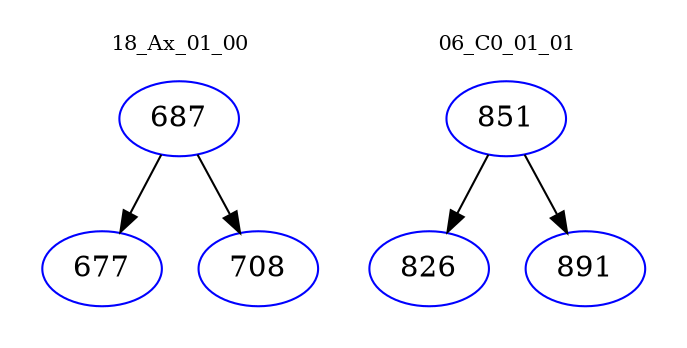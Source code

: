 digraph{
subgraph cluster_0 {
color = white
label = "18_Ax_01_00";
fontsize=10;
T0_687 [label="687", color="blue"]
T0_687 -> T0_677 [color="black"]
T0_677 [label="677", color="blue"]
T0_687 -> T0_708 [color="black"]
T0_708 [label="708", color="blue"]
}
subgraph cluster_1 {
color = white
label = "06_C0_01_01";
fontsize=10;
T1_851 [label="851", color="blue"]
T1_851 -> T1_826 [color="black"]
T1_826 [label="826", color="blue"]
T1_851 -> T1_891 [color="black"]
T1_891 [label="891", color="blue"]
}
}
